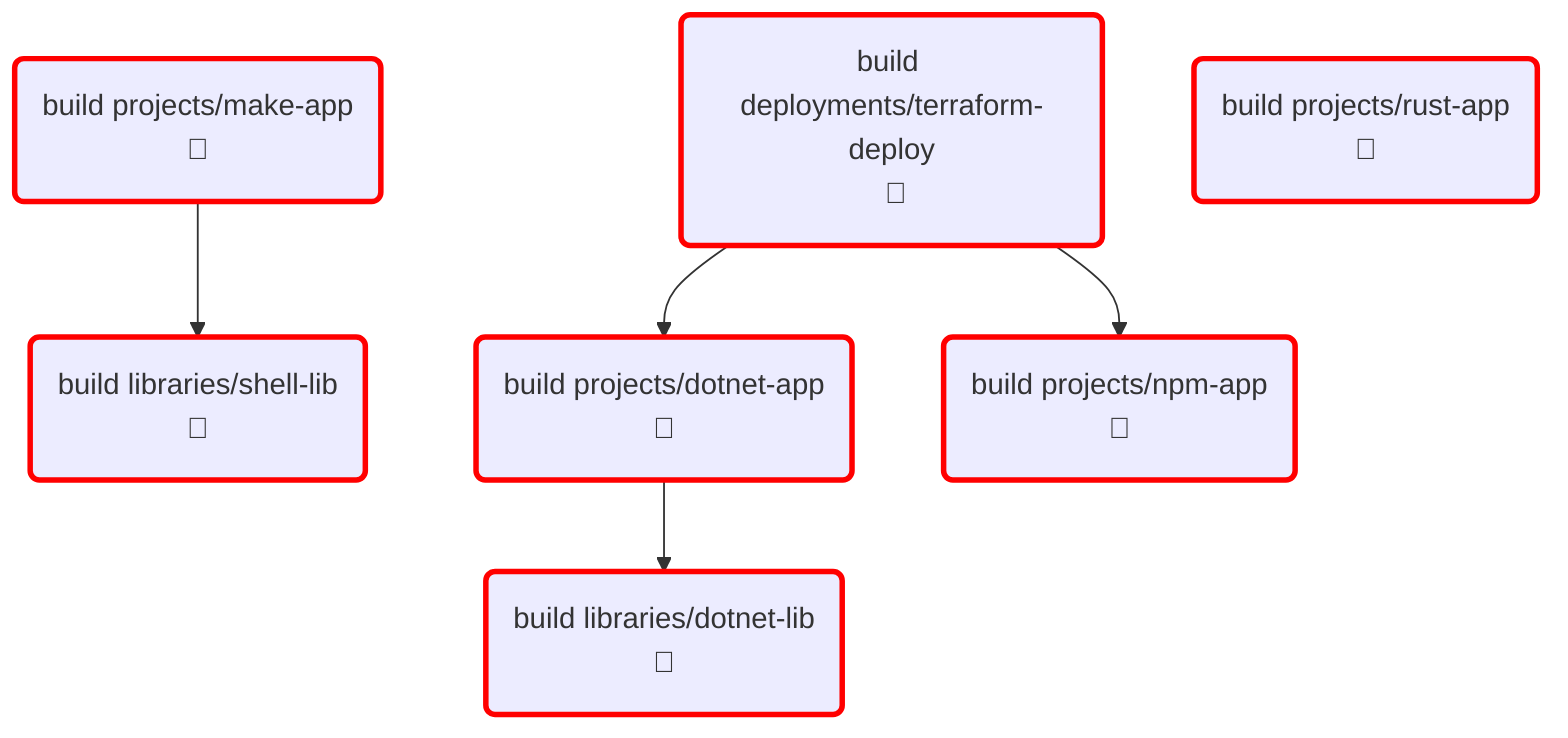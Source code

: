 flowchart TD
classDef forced stroke:red,stroke-width:3px
classDef used stroke:orange,stroke-width:3px
classDef selected stroke:black,stroke-width:3px
deployments/terraform-deploy:build("build deployments/terraform-deploy
 👀")
libraries/dotnet-lib:build("build libraries/dotnet-lib
 👀")
libraries/shell-lib:build("build libraries/shell-lib
 👀")
projects/dotnet-app:build("build projects/dotnet-app
 👀")
projects/make-app:build("build projects/make-app
 👀")
projects/npm-app:build("build projects/npm-app
 👀")
projects/rust-app:build("build projects/rust-app
 👀")
deployments/terraform-deploy:build --> projects/dotnet-app:build
deployments/terraform-deploy:build --> projects/npm-app:build
class deployments/terraform-deploy:build forced
class libraries/dotnet-lib:build forced
class libraries/shell-lib:build forced
projects/dotnet-app:build --> libraries/dotnet-lib:build
class projects/dotnet-app:build forced
projects/make-app:build --> libraries/shell-lib:build
class projects/make-app:build forced
class projects/npm-app:build forced
class projects/rust-app:build forced